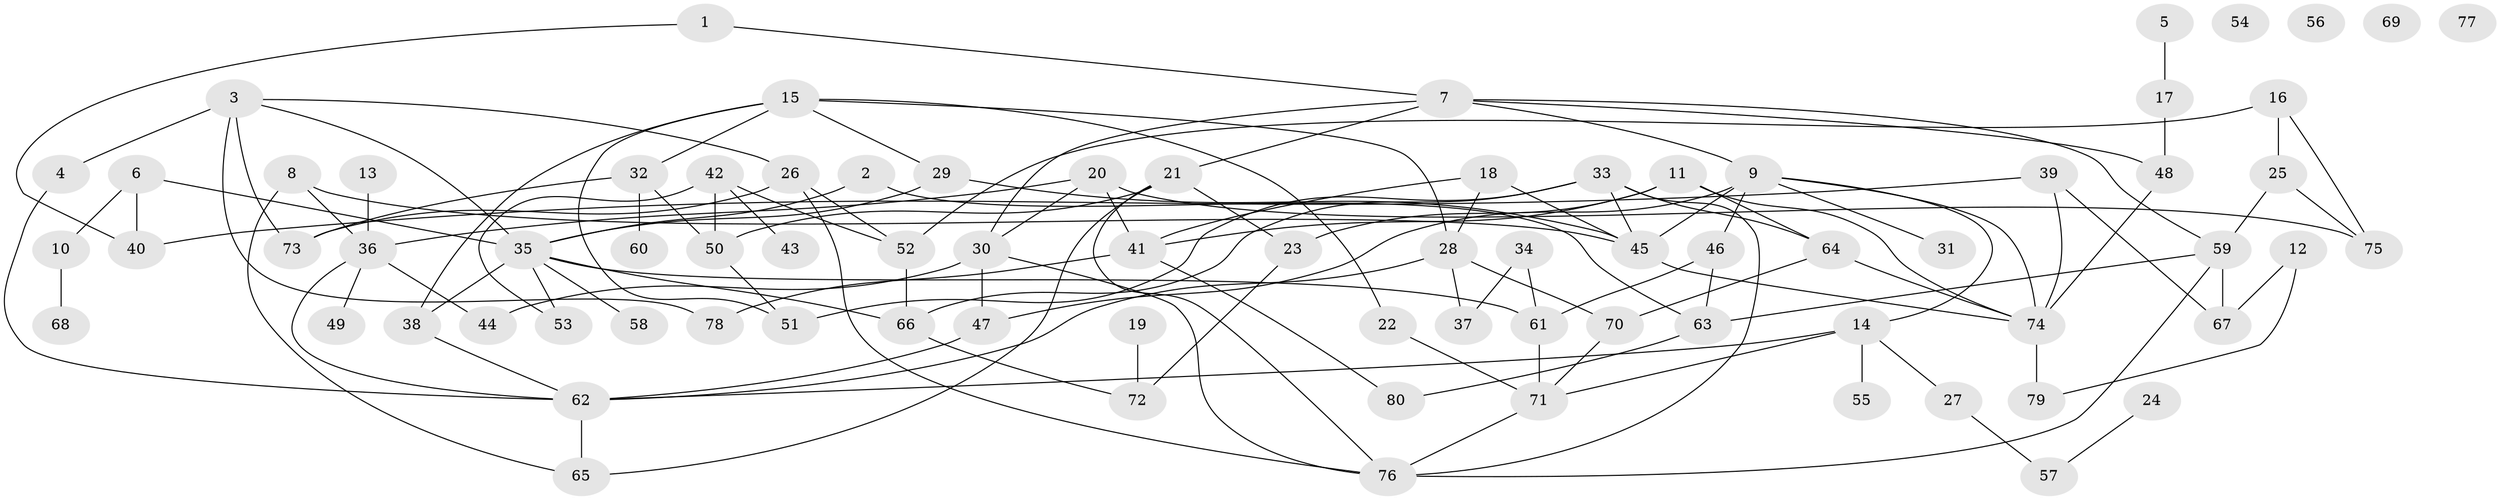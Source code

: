 // coarse degree distribution, {2: 0.16666666666666666, 4: 0.1111111111111111, 6: 0.1111111111111111, 1: 0.18518518518518517, 3: 0.12962962962962962, 9: 0.018518518518518517, 7: 0.05555555555555555, 8: 0.05555555555555555, 5: 0.07407407407407407, 11: 0.018518518518518517, 0: 0.07407407407407407}
// Generated by graph-tools (version 1.1) at 2025/23/03/03/25 07:23:25]
// undirected, 80 vertices, 126 edges
graph export_dot {
graph [start="1"]
  node [color=gray90,style=filled];
  1;
  2;
  3;
  4;
  5;
  6;
  7;
  8;
  9;
  10;
  11;
  12;
  13;
  14;
  15;
  16;
  17;
  18;
  19;
  20;
  21;
  22;
  23;
  24;
  25;
  26;
  27;
  28;
  29;
  30;
  31;
  32;
  33;
  34;
  35;
  36;
  37;
  38;
  39;
  40;
  41;
  42;
  43;
  44;
  45;
  46;
  47;
  48;
  49;
  50;
  51;
  52;
  53;
  54;
  55;
  56;
  57;
  58;
  59;
  60;
  61;
  62;
  63;
  64;
  65;
  66;
  67;
  68;
  69;
  70;
  71;
  72;
  73;
  74;
  75;
  76;
  77;
  78;
  79;
  80;
  1 -- 7;
  1 -- 40;
  2 -- 35;
  2 -- 63;
  3 -- 4;
  3 -- 26;
  3 -- 35;
  3 -- 73;
  3 -- 78;
  4 -- 62;
  5 -- 17;
  6 -- 10;
  6 -- 35;
  6 -- 40;
  7 -- 9;
  7 -- 21;
  7 -- 30;
  7 -- 48;
  7 -- 59;
  8 -- 36;
  8 -- 45;
  8 -- 65;
  9 -- 14;
  9 -- 31;
  9 -- 45;
  9 -- 46;
  9 -- 47;
  9 -- 74;
  10 -- 68;
  11 -- 23;
  11 -- 41;
  11 -- 64;
  11 -- 74;
  12 -- 67;
  12 -- 79;
  13 -- 36;
  14 -- 27;
  14 -- 55;
  14 -- 62;
  14 -- 71;
  15 -- 22;
  15 -- 28;
  15 -- 29;
  15 -- 32;
  15 -- 38;
  15 -- 51;
  16 -- 25;
  16 -- 52;
  16 -- 75;
  17 -- 48;
  18 -- 28;
  18 -- 41;
  18 -- 45;
  19 -- 72;
  20 -- 30;
  20 -- 36;
  20 -- 41;
  20 -- 75;
  21 -- 23;
  21 -- 50;
  21 -- 65;
  21 -- 76;
  22 -- 71;
  23 -- 72;
  24 -- 57;
  25 -- 59;
  25 -- 75;
  26 -- 52;
  26 -- 73;
  26 -- 76;
  27 -- 57;
  28 -- 37;
  28 -- 62;
  28 -- 70;
  29 -- 35;
  29 -- 45;
  30 -- 44;
  30 -- 47;
  30 -- 76;
  32 -- 50;
  32 -- 60;
  32 -- 73;
  33 -- 45;
  33 -- 51;
  33 -- 64;
  33 -- 66;
  33 -- 76;
  34 -- 37;
  34 -- 61;
  35 -- 38;
  35 -- 53;
  35 -- 58;
  35 -- 61;
  35 -- 66;
  36 -- 44;
  36 -- 49;
  36 -- 62;
  38 -- 62;
  39 -- 40;
  39 -- 67;
  39 -- 74;
  41 -- 78;
  41 -- 80;
  42 -- 43;
  42 -- 50;
  42 -- 52;
  42 -- 53;
  45 -- 74;
  46 -- 61;
  46 -- 63;
  47 -- 62;
  48 -- 74;
  50 -- 51;
  52 -- 66;
  59 -- 63;
  59 -- 67;
  59 -- 76;
  61 -- 71;
  62 -- 65;
  63 -- 80;
  64 -- 70;
  64 -- 74;
  66 -- 72;
  70 -- 71;
  71 -- 76;
  74 -- 79;
}

